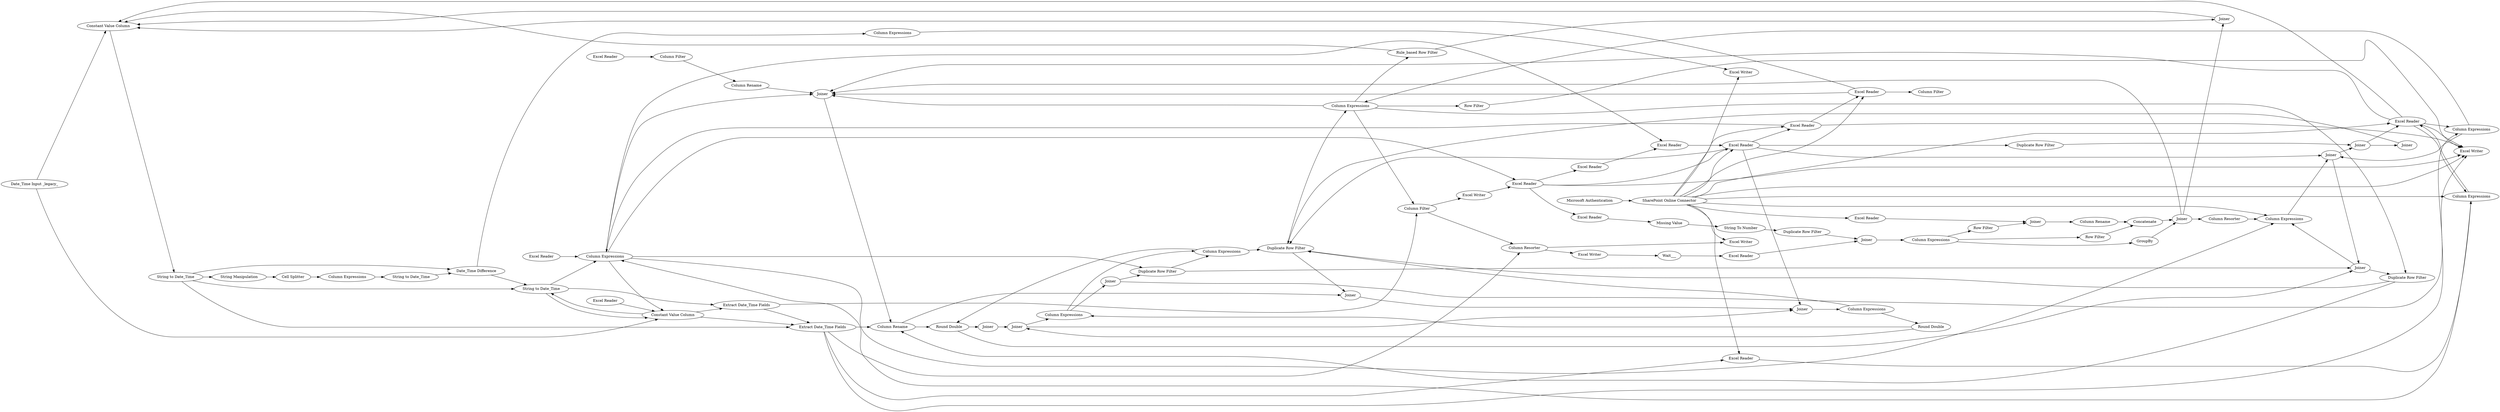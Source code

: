 digraph {
	114 -> 116
	97 -> 87
	136 -> 113
	128 -> 127
	52 -> 146
	84 -> 95
	52 -> 132
	149 -> 124
	140 -> 153
	63 -> 58
	96 -> 73
	93 -> 95
	59 -> 61
	96 -> 148
	117 -> 113
	79 -> 92
	3 -> 116
	2 -> 52
	117 -> 118
	90 -> 96
	124 -> 128
	57 -> 56
	82 -> 83
	3 -> 73
	147 -> 86
	83 -> 90
	96 -> 98
	126 -> 130
	62 -> 90
	58 -> 60
	52 -> 57
	75 -> 82
	74 -> 75
	139 -> 140
	62 -> 82
	52 -> 147
	60 -> 59
	93 -> 85
	113 -> 118
	78 -> 94
	75 -> 84
	52 -> 55
	85 -> 89
	87 -> 88
	151 -> 152
	73 -> 79
	62 -> 86
	53 -> 119
	150 -> 123
	86 -> 87
	94 -> 96
	52 -> 63
	130 -> 134
	58 -> 93
	118 -> 58
	83 -> 91
	85 -> 147
	52 -> 62
	137 -> 144
	118 -> 119
	95 -> 90
	121 -> 149
	92 -> 74
	91 -> 75
	57 -> 116
	135 -> 138
	152 -> 142
	120 -> 150
	57 -> 73
	145 -> 136
	132 -> 135
	96 -> 150
	153 -> 147
	6 -> 5
	56 -> 58
	52 -> 100
	52 -> 3
	92 -> 85
	150 -> 149
	80 -> 82
	58 -> 61
	121 -> 79
	102 -> 116
	58 -> 119
	119 -> 121
	57 -> 94
	118 -> 120
	131 -> 140
	113 -> 103
	142 -> 126
	98 -> 100
	114 -> 119
	86 -> 85
	58 -> 147
	138 -> 139
	54 -> 58
	121 -> 55
	62 -> 97
	88 -> 90
	89 -> 90
	119 -> 118
	84 -> 78
	103 -> 146
	3 -> 4
	7 -> 73
	57 -> 100
	60 -> 62
	62 -> 63
	116 -> 117
	63 -> 100
	63 -> 3
	149 -> 99
	89 -> 79
	117 -> 121
	119 -> 120
	140 -> 73
	140 -> 102
	134 -> 135
	90 -> 80
	148 -> 116
	60 -> 100
	95 -> 92
	87 -> 57
	148 -> 102
	78 -> 93
	52 -> 99
	55 -> 56
	91 -> 84
	144 -> 145
	125 -> 151
	127 -> 126
	130 -> 131
	5 -> 7
	56 -> 57
	130 -> 133
	120 -> 121
	96 -> 89
	117 -> 137
	121 -> 100
	133 -> 139
	79 -> 80
	61 -> 62
	123 -> 60
	52 -> 56
	60 -> 125
	58 -> 73
	94 -> 86
	103 [label="Column Expressions"]
	126 [label=Joiner]
	136 [label="String to Date_Time"]
	153 [label="Column Resorter"]
	3 [label="Excel Reader"]
	6 [label="Excel Reader"]
	146 [label="Excel Writer"]
	75 [label=Joiner]
	150 [label="Column Filter"]
	93 [label="Duplicate Row Filter"]
	135 [label=Joiner]
	134 [label="Row Filter"]
	5 [label="Column Filter"]
	120 [label="Extract Date_Time Fields"]
	118 [label="String to Date_Time"]
	79 [label="Column Rename"]
	97 [label="Duplicate Row Filter"]
	58 [label="Column Expressions"]
	151 [label="Missing Value"]
	92 [label="Round Double"]
	137 [label="String Manipulation"]
	119 [label="Constant Value Column"]
	98 [label="Row Filter"]
	54 [label="Excel Reader"]
	144 [label="Cell Splitter"]
	125 [label="Excel Reader"]
	53 [label="Excel Reader"]
	147 [label="Column Expressions"]
	60 [label="Excel Reader"]
	96 [label="Column Expressions"]
	102 [label=Joiner]
	88 [label=Joiner]
	52 [label="SharePoint Online Connector"]
	80 [label=Joiner]
	132 [label="Excel Reader"]
	91 [label="Round Double"]
	57 [label="Excel Reader"]
	55 [label="Excel Reader"]
	7 [label="Column Rename"]
	138 [label="Column Rename"]
	121 [label="Extract Date_Time Fields"]
	131 [label=GroupBy]
	56 [label="Column Expressions"]
	114 [label="Date_Time Input _legacy_"]
	59 [label="Excel Reader"]
	123 [label="Excel Writer"]
	90 [label="Duplicate Row Filter"]
	142 [label="Duplicate Row Filter"]
	4 [label="Column Filter"]
	61 [label="Excel Reader"]
	124 [label="Excel Writer"]
	117 [label="String to Date_Time"]
	83 [label="Column Expressions"]
	94 [label="Column Expressions"]
	99 [label="Excel Writer"]
	62 [label="Excel Reader"]
	140 [label=Joiner]
	82 [label=Joiner]
	116 [label="Constant Value Column"]
	152 [label="String To Number"]
	128 [label=Wait___]
	133 [label="Row Filter"]
	89 [label="Duplicate Row Filter"]
	74 [label=Joiner]
	149 [label="Column Resorter"]
	145 [label="Column Expressions"]
	78 [label=Joiner]
	84 [label="Column Expressions"]
	85 [label=Joiner]
	86 [label=Joiner]
	148 [label="Rule_based Row Filter"]
	87 [label=Joiner]
	127 [label="Excel Reader"]
	63 [label="Excel Reader"]
	100 [label="Excel Writer"]
	113 [label="Date_Time Difference"]
	139 [label=Concatenate]
	130 [label="Column Expressions"]
	95 [label="Column Expressions"]
	73 [label=Joiner]
	2 [label="Microsoft Authentication"]
	rankdir=LR
}
